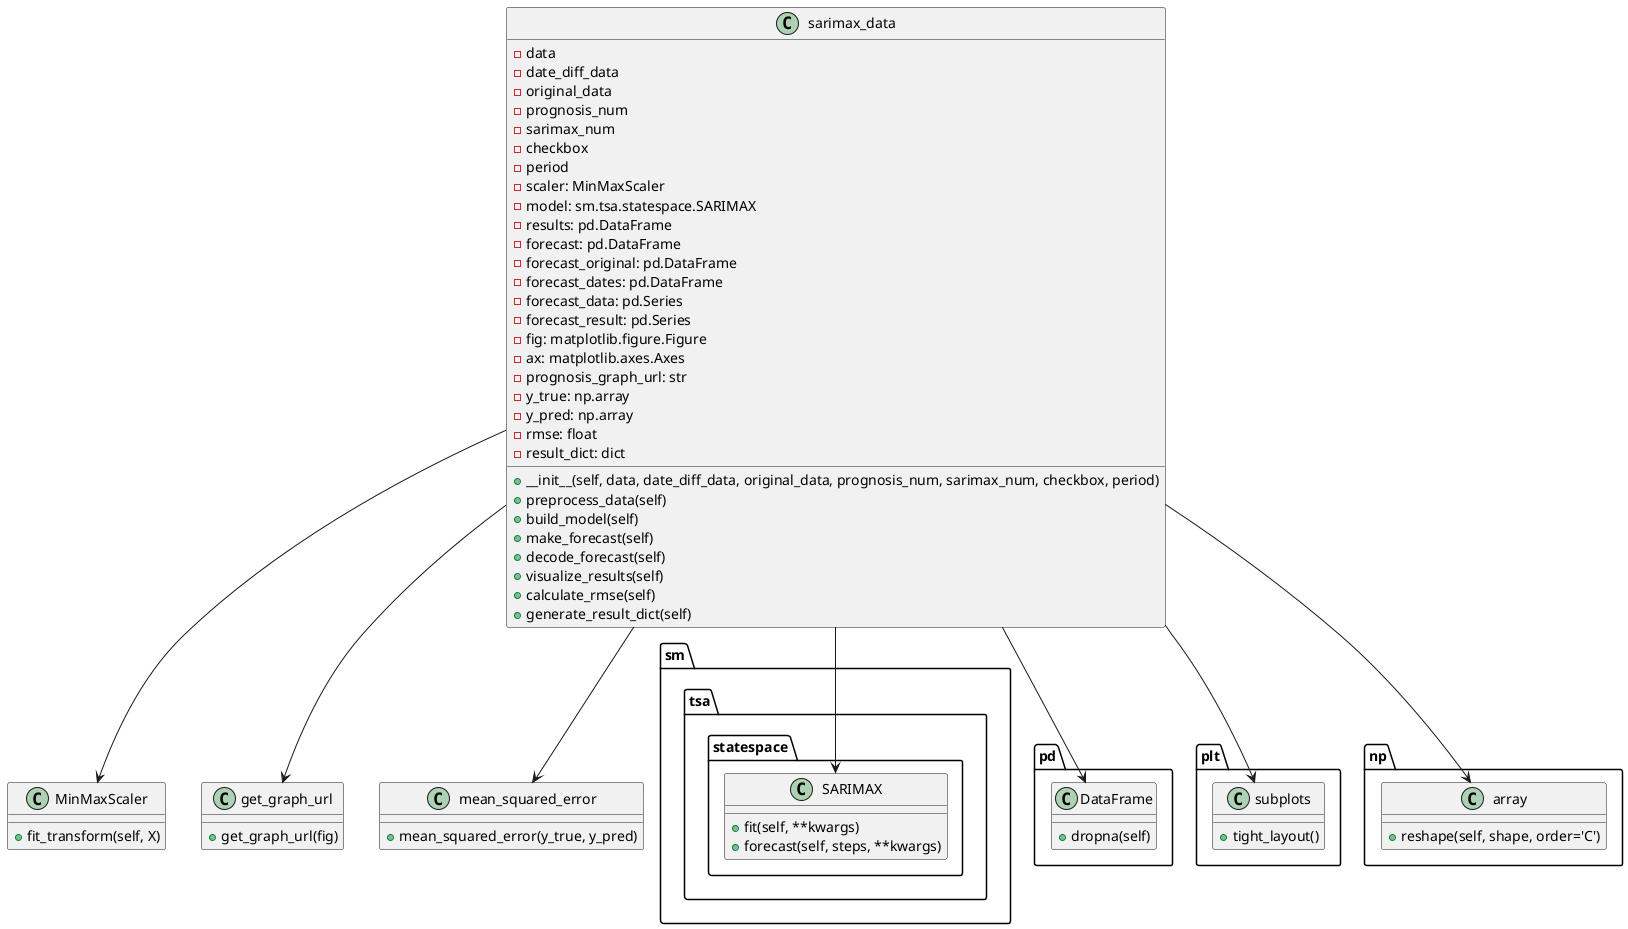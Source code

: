 @startuml
class sarimax_data {
    - data
    - date_diff_data
    - original_data
    - prognosis_num
    - sarimax_num
    - checkbox
    - period
    - scaler: MinMaxScaler
    - model: sm.tsa.statespace.SARIMAX
    - results: pd.DataFrame
    - forecast: pd.DataFrame
    - forecast_original: pd.DataFrame
    - forecast_dates: pd.DataFrame
    - forecast_data: pd.Series
    - forecast_result: pd.Series
    - fig: matplotlib.figure.Figure
    - ax: matplotlib.axes.Axes
    - prognosis_graph_url: str
    - y_true: np.array
    - y_pred: np.array
    - rmse: float
    - result_dict: dict
    + __init__(self, data, date_diff_data, original_data, prognosis_num, sarimax_num, checkbox, period)
    + preprocess_data(self)
    + build_model(self)
    + make_forecast(self)
    + decode_forecast(self)
    + visualize_results(self)
    + calculate_rmse(self)
    + generate_result_dict(self)
}

class MinMaxScaler {
    + fit_transform(self, X)
}

class sm.tsa.statespace.SARIMAX {
    + fit(self, **kwargs)
    + forecast(self, steps, **kwargs)
}

class pd.DataFrame {
    + dropna(self)
}

class plt.subplots {
    + tight_layout()
}

class get_graph_url {
    + get_graph_url(fig)
}

class np.array {
    + reshape(self, shape, order='C')
}

class mean_squared_error {
    + mean_squared_error(y_true, y_pred)
}

sarimax_data --> MinMaxScaler
sarimax_data --> sm.tsa.statespace.SARIMAX
sarimax_data --> pd.DataFrame
sarimax_data --> plt.subplots
sarimax_data --> get_graph_url
sarimax_data --> np.array
sarimax_data --> mean_squared_error
@enduml
